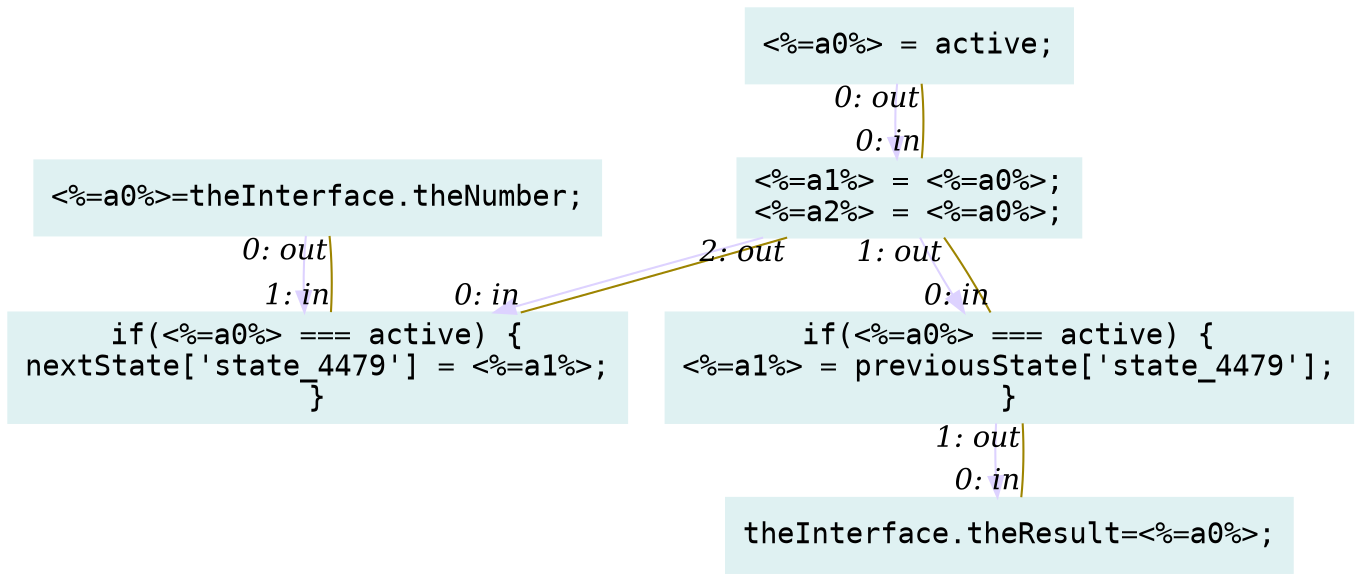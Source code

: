 digraph g{node_4443 [shape="box", style="filled", color="#dff1f2", fontname="Courier", label="<%=a0%>=theInterface.theNumber;
" ]
node_4445 [shape="box", style="filled", color="#dff1f2", fontname="Courier", label="theInterface.theResult=<%=a0%>;
" ]
node_4476 [shape="box", style="filled", color="#dff1f2", fontname="Courier", label="<%=a0%> = active;
" ]
node_4480 [shape="box", style="filled", color="#dff1f2", fontname="Courier", label="if(<%=a0%> === active) {
<%=a1%> = previousState['state_4479'];
}
" ]
node_4483 [shape="box", style="filled", color="#dff1f2", fontname="Courier", label="if(<%=a0%> === active) {
nextState['state_4479'] = <%=a1%>;
}
" ]
node_4500 [shape="box", style="filled", color="#dff1f2", fontname="Courier", label="<%=a1%> = <%=a0%>;
<%=a2%> = <%=a0%>;
" ]
node_4443 -> node_4483 [dir=forward, arrowHead=normal, fontname="Times-Italic", arrowsize=1, color="#ddd2ff", label="",  headlabel="", taillabel="" ]
node_4480 -> node_4445 [dir=forward, arrowHead=normal, fontname="Times-Italic", arrowsize=1, color="#ddd2ff", label="",  headlabel="", taillabel="" ]
node_4500 -> node_4480 [dir=forward, arrowHead=normal, fontname="Times-Italic", arrowsize=1, color="#ddd2ff", label="",  headlabel="", taillabel="" ]
node_4500 -> node_4483 [dir=forward, arrowHead=normal, fontname="Times-Italic", arrowsize=1, color="#ddd2ff", label="",  headlabel="", taillabel="" ]
node_4476 -> node_4500 [dir=forward, arrowHead=normal, fontname="Times-Italic", arrowsize=1, color="#ddd2ff", label="",  headlabel="", taillabel="" ]
node_4483 -> node_4443 [dir=none, arrowHead=none, fontname="Times-Italic", arrowsize=1, color="#9d8400", label="",  headlabel="0: out", taillabel="1: in" ]
node_4480 -> node_4445 [dir=none, arrowHead=none, fontname="Times-Italic", arrowsize=1, color="#9d8400", label="",  headlabel="0: in", taillabel="1: out" ]
node_4476 -> node_4500 [dir=none, arrowHead=none, fontname="Times-Italic", arrowsize=1, color="#9d8400", label="",  headlabel="0: in", taillabel="0: out" ]
node_4500 -> node_4480 [dir=none, arrowHead=none, fontname="Times-Italic", arrowsize=1, color="#9d8400", label="",  headlabel="0: in", taillabel="1: out" ]
node_4500 -> node_4483 [dir=none, arrowHead=none, fontname="Times-Italic", arrowsize=1, color="#9d8400", label="",  headlabel="0: in", taillabel="2: out" ]
}